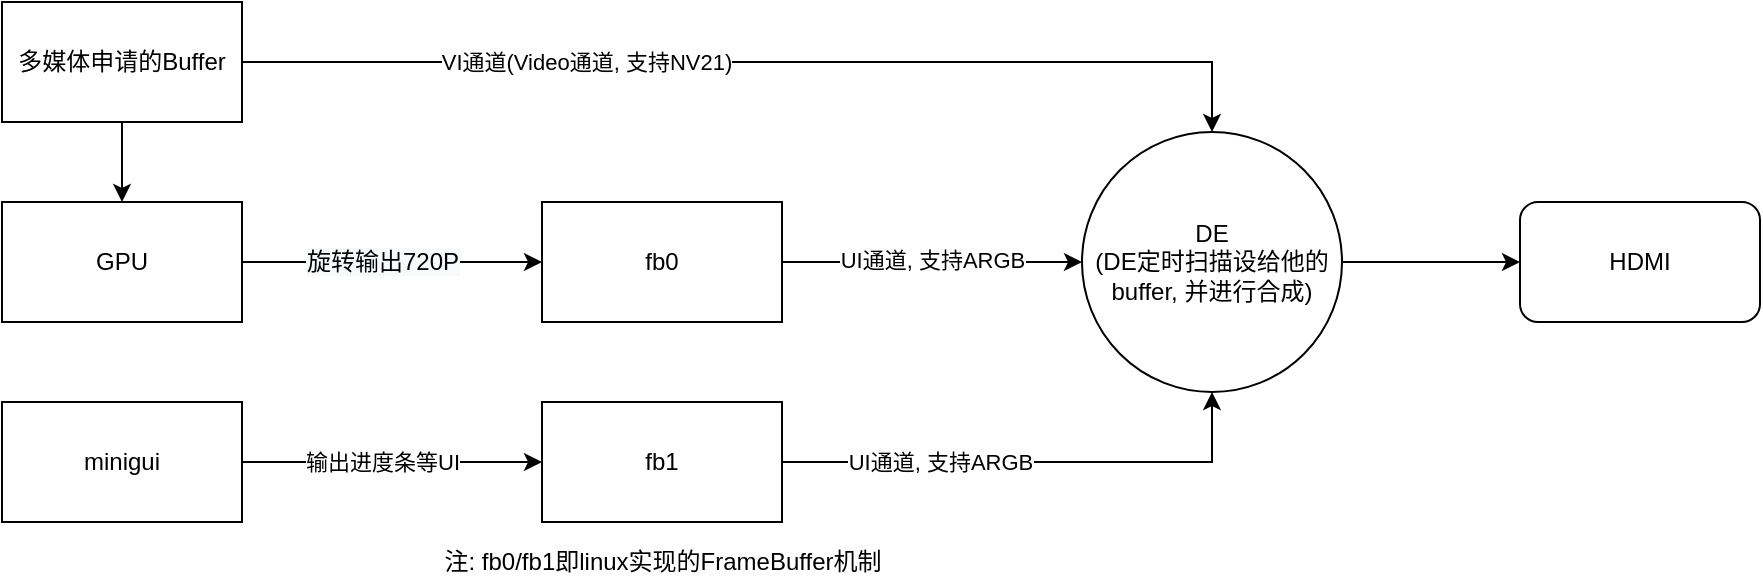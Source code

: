 <mxfile version="13.4.0" type="github">
  <diagram id="bOsrYrQhkHk9vz5rCVGJ" name="第 1 页">
    <mxGraphModel dx="2249" dy="770" grid="1" gridSize="10" guides="1" tooltips="1" connect="1" arrows="1" fold="1" page="1" pageScale="1" pageWidth="827" pageHeight="1169" math="0" shadow="0">
      <root>
        <mxCell id="0" />
        <mxCell id="1" parent="0" />
        <mxCell id="rzc1Vdj69maTdos-l9hx-9" style="edgeStyle=orthogonalEdgeStyle;rounded=0;orthogonalLoop=1;jettySize=auto;html=1;exitX=1;exitY=0.5;exitDx=0;exitDy=0;entryX=0.5;entryY=0;entryDx=0;entryDy=0;" edge="1" parent="1" source="rzc1Vdj69maTdos-l9hx-1" target="rzc1Vdj69maTdos-l9hx-5">
          <mxGeometry relative="1" as="geometry" />
        </mxCell>
        <mxCell id="rzc1Vdj69maTdos-l9hx-10" value="VI通道(Video通道, 支持NV21)" style="edgeLabel;html=1;align=center;verticalAlign=middle;resizable=0;points=[];" vertex="1" connectable="0" parent="rzc1Vdj69maTdos-l9hx-9">
          <mxGeometry x="-0.338" y="-2" relative="1" as="geometry">
            <mxPoint y="-2" as="offset" />
          </mxGeometry>
        </mxCell>
        <mxCell id="rzc1Vdj69maTdos-l9hx-23" style="edgeStyle=orthogonalEdgeStyle;rounded=0;orthogonalLoop=1;jettySize=auto;html=1;exitX=0.5;exitY=1;exitDx=0;exitDy=0;entryX=0.5;entryY=0;entryDx=0;entryDy=0;" edge="1" parent="1" source="rzc1Vdj69maTdos-l9hx-1" target="rzc1Vdj69maTdos-l9hx-17">
          <mxGeometry relative="1" as="geometry" />
        </mxCell>
        <mxCell id="rzc1Vdj69maTdos-l9hx-1" value="多媒体申请的Buffer" style="rounded=0;whiteSpace=wrap;html=1;" vertex="1" parent="1">
          <mxGeometry x="-80" y="220" width="120" height="60" as="geometry" />
        </mxCell>
        <mxCell id="rzc1Vdj69maTdos-l9hx-13" style="edgeStyle=orthogonalEdgeStyle;rounded=0;orthogonalLoop=1;jettySize=auto;html=1;exitX=1;exitY=0.5;exitDx=0;exitDy=0;entryX=0;entryY=0.5;entryDx=0;entryDy=0;" edge="1" parent="1" source="rzc1Vdj69maTdos-l9hx-2" target="rzc1Vdj69maTdos-l9hx-5">
          <mxGeometry relative="1" as="geometry" />
        </mxCell>
        <mxCell id="rzc1Vdj69maTdos-l9hx-15" value="UI通道, 支持ARGB" style="edgeLabel;html=1;align=center;verticalAlign=middle;resizable=0;points=[];" vertex="1" connectable="0" parent="rzc1Vdj69maTdos-l9hx-13">
          <mxGeometry x="-0.391" y="1" relative="1" as="geometry">
            <mxPoint x="29" as="offset" />
          </mxGeometry>
        </mxCell>
        <mxCell id="rzc1Vdj69maTdos-l9hx-2" value="fb0" style="rounded=0;whiteSpace=wrap;html=1;" vertex="1" parent="1">
          <mxGeometry x="190" y="320" width="120" height="60" as="geometry" />
        </mxCell>
        <mxCell id="rzc1Vdj69maTdos-l9hx-14" style="edgeStyle=orthogonalEdgeStyle;rounded=0;orthogonalLoop=1;jettySize=auto;html=1;exitX=1;exitY=0.5;exitDx=0;exitDy=0;entryX=0.5;entryY=1;entryDx=0;entryDy=0;" edge="1" parent="1" source="rzc1Vdj69maTdos-l9hx-3" target="rzc1Vdj69maTdos-l9hx-5">
          <mxGeometry relative="1" as="geometry" />
        </mxCell>
        <mxCell id="rzc1Vdj69maTdos-l9hx-16" value="UI通道, 支持ARGB" style="edgeLabel;html=1;align=center;verticalAlign=middle;resizable=0;points=[];" vertex="1" connectable="0" parent="rzc1Vdj69maTdos-l9hx-14">
          <mxGeometry x="-0.503" relative="1" as="geometry">
            <mxPoint x="17" as="offset" />
          </mxGeometry>
        </mxCell>
        <mxCell id="rzc1Vdj69maTdos-l9hx-3" value="fb1" style="rounded=0;whiteSpace=wrap;html=1;" vertex="1" parent="1">
          <mxGeometry x="190" y="420" width="120" height="60" as="geometry" />
        </mxCell>
        <mxCell id="rzc1Vdj69maTdos-l9hx-11" style="edgeStyle=orthogonalEdgeStyle;rounded=0;orthogonalLoop=1;jettySize=auto;html=1;exitX=1;exitY=0.5;exitDx=0;exitDy=0;entryX=0;entryY=0.5;entryDx=0;entryDy=0;" edge="1" parent="1" source="rzc1Vdj69maTdos-l9hx-5" target="rzc1Vdj69maTdos-l9hx-6">
          <mxGeometry relative="1" as="geometry" />
        </mxCell>
        <mxCell id="rzc1Vdj69maTdos-l9hx-5" value="DE&lt;br&gt;(DE定时扫描设给他的buffer, 并进行合成)" style="ellipse;whiteSpace=wrap;html=1;aspect=fixed;" vertex="1" parent="1">
          <mxGeometry x="460" y="285" width="130" height="130" as="geometry" />
        </mxCell>
        <mxCell id="rzc1Vdj69maTdos-l9hx-6" value="HDMI" style="rounded=1;whiteSpace=wrap;html=1;" vertex="1" parent="1">
          <mxGeometry x="679" y="320" width="120" height="60" as="geometry" />
        </mxCell>
        <mxCell id="rzc1Vdj69maTdos-l9hx-18" style="edgeStyle=orthogonalEdgeStyle;rounded=0;orthogonalLoop=1;jettySize=auto;html=1;exitX=1;exitY=0.5;exitDx=0;exitDy=0;entryX=0;entryY=0.5;entryDx=0;entryDy=0;" edge="1" parent="1" source="rzc1Vdj69maTdos-l9hx-17" target="rzc1Vdj69maTdos-l9hx-2">
          <mxGeometry relative="1" as="geometry">
            <Array as="points">
              <mxPoint x="140" y="350" />
              <mxPoint x="140" y="350" />
            </Array>
          </mxGeometry>
        </mxCell>
        <mxCell id="rzc1Vdj69maTdos-l9hx-20" value="&lt;span style=&quot;font-size: 12px ; background-color: rgb(248 , 249 , 250)&quot;&gt;旋转&lt;/span&gt;&lt;span style=&quot;font-size: 12px ; background-color: rgb(248 , 249 , 250)&quot;&gt;输出720P&lt;/span&gt;" style="edgeLabel;html=1;align=center;verticalAlign=middle;resizable=0;points=[];" vertex="1" connectable="0" parent="rzc1Vdj69maTdos-l9hx-18">
          <mxGeometry x="0.333" y="44" relative="1" as="geometry">
            <mxPoint x="-30" y="44" as="offset" />
          </mxGeometry>
        </mxCell>
        <mxCell id="rzc1Vdj69maTdos-l9hx-17" value="GPU" style="rounded=0;whiteSpace=wrap;html=1;" vertex="1" parent="1">
          <mxGeometry x="-80" y="320" width="120" height="60" as="geometry" />
        </mxCell>
        <mxCell id="rzc1Vdj69maTdos-l9hx-21" style="edgeStyle=orthogonalEdgeStyle;rounded=0;orthogonalLoop=1;jettySize=auto;html=1;exitX=1;exitY=0.5;exitDx=0;exitDy=0;entryX=0;entryY=0.5;entryDx=0;entryDy=0;" edge="1" parent="1" source="rzc1Vdj69maTdos-l9hx-19" target="rzc1Vdj69maTdos-l9hx-3">
          <mxGeometry relative="1" as="geometry" />
        </mxCell>
        <mxCell id="rzc1Vdj69maTdos-l9hx-22" value="输出进度条等UI" style="edgeLabel;html=1;align=center;verticalAlign=middle;resizable=0;points=[];" vertex="1" connectable="0" parent="rzc1Vdj69maTdos-l9hx-21">
          <mxGeometry x="-0.32" relative="1" as="geometry">
            <mxPoint x="19" as="offset" />
          </mxGeometry>
        </mxCell>
        <mxCell id="rzc1Vdj69maTdos-l9hx-19" value="minigui" style="rounded=0;whiteSpace=wrap;html=1;" vertex="1" parent="1">
          <mxGeometry x="-80" y="420" width="120" height="60" as="geometry" />
        </mxCell>
        <mxCell id="rzc1Vdj69maTdos-l9hx-24" value="注: fb0/fb1即linux实现的FrameBuffer机制" style="text;html=1;align=center;verticalAlign=middle;resizable=0;points=[];autosize=1;" vertex="1" parent="1">
          <mxGeometry x="135" y="490" width="230" height="20" as="geometry" />
        </mxCell>
      </root>
    </mxGraphModel>
  </diagram>
</mxfile>
